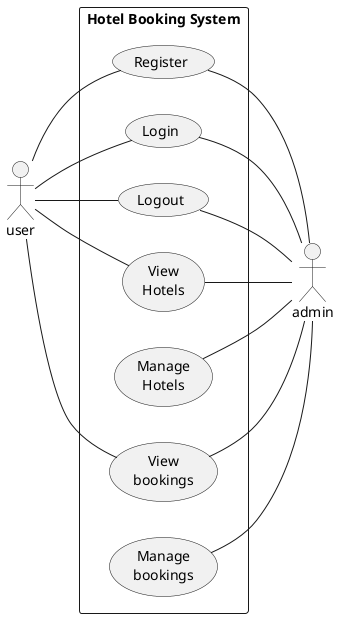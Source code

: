 @startuml Hotel Booking Use Case Diagram
left to right direction

rectangle "Hotel Booking System" as HBSys{
    usecase "Register" as reg
    usecase "Login" as logIn
    usecase "Logout" as logOut
    usecase "View\nHotels" as viewHotel
    usecase "Manage\nHotels" as manageHotel
    usecase "View\nbookings" as viewBooking
    usecase "Manage\nbookings" as manageBooking
}
user -- reg
user -- logIn
user -- logOut
user -- viewHotel
user -- viewBooking

reg -- admin
logIn -- admin
logOut -- admin
manageHotel -- admin
viewHotel -- admin
viewBooking -- admin
manageBooking -- admin


@enduml